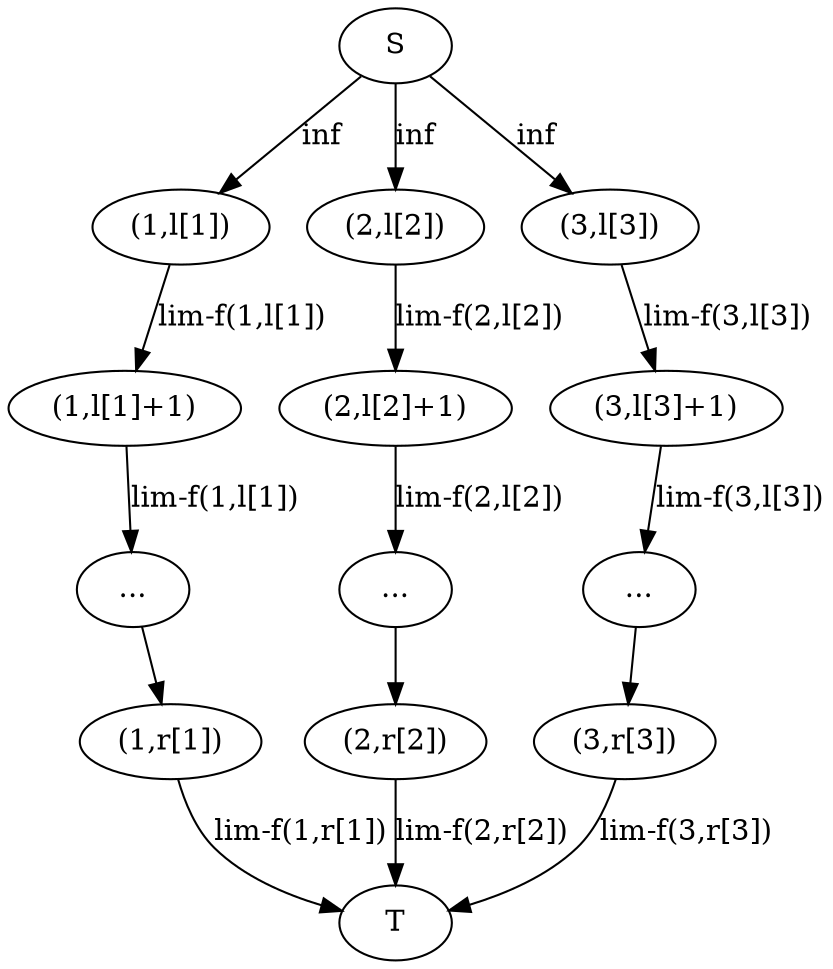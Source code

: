 digraph flow {
    "dot1"[label="..."];
    "dot2"[label="..."];
    "dot3"[label="..."];

	"S"->"(1,l[1])"[label="inf"];
    "(1,l[1])"->"(1,l[1]+1)"[label="lim-f(1,l[1])"];
    "(1,l[1]+1)"->"dot1"[label="lim-f(1,l[1])"];
    "dot1"->"(1,r[1])";
    "(1,r[1])"->T[label="lim-f(1,r[1])"];

	"S"->"(2,l[2])"[label="inf"];
    "(2,l[2])"->"(2,l[2]+1)"[label="lim-f(2,l[2])"];
    "(2,l[2]+1)"->"dot2"[label="lim-f(2,l[2])"];
    "dot2"->"(2,r[2])";
    "(2,r[2])"->T[label="lim-f(2,r[2])"];

    "S"->"(3,l[3])"[label="inf"];
    "(3,l[3])"->"(3,l[3]+1)"[label="lim-f(3,l[3])"];
    "(3,l[3]+1)"->"dot3"[label="lim-f(3,l[3])"];
    "dot3"->"(3,r[3])";
    "(3,r[3])"->T[label="lim-f(3,r[3])"];
}